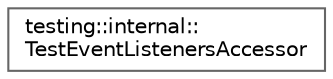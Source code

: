 digraph "Graphical Class Hierarchy"
{
 // LATEX_PDF_SIZE
  bgcolor="transparent";
  edge [fontname=Helvetica,fontsize=10,labelfontname=Helvetica,labelfontsize=10];
  node [fontname=Helvetica,fontsize=10,shape=box,height=0.2,width=0.4];
  rankdir="LR";
  Node0 [id="Node000000",label="testing::internal::\lTestEventListenersAccessor",height=0.2,width=0.4,color="grey40", fillcolor="white", style="filled",URL="$classtesting_1_1internal_1_1_test_event_listeners_accessor.html",tooltip=" "];
}
